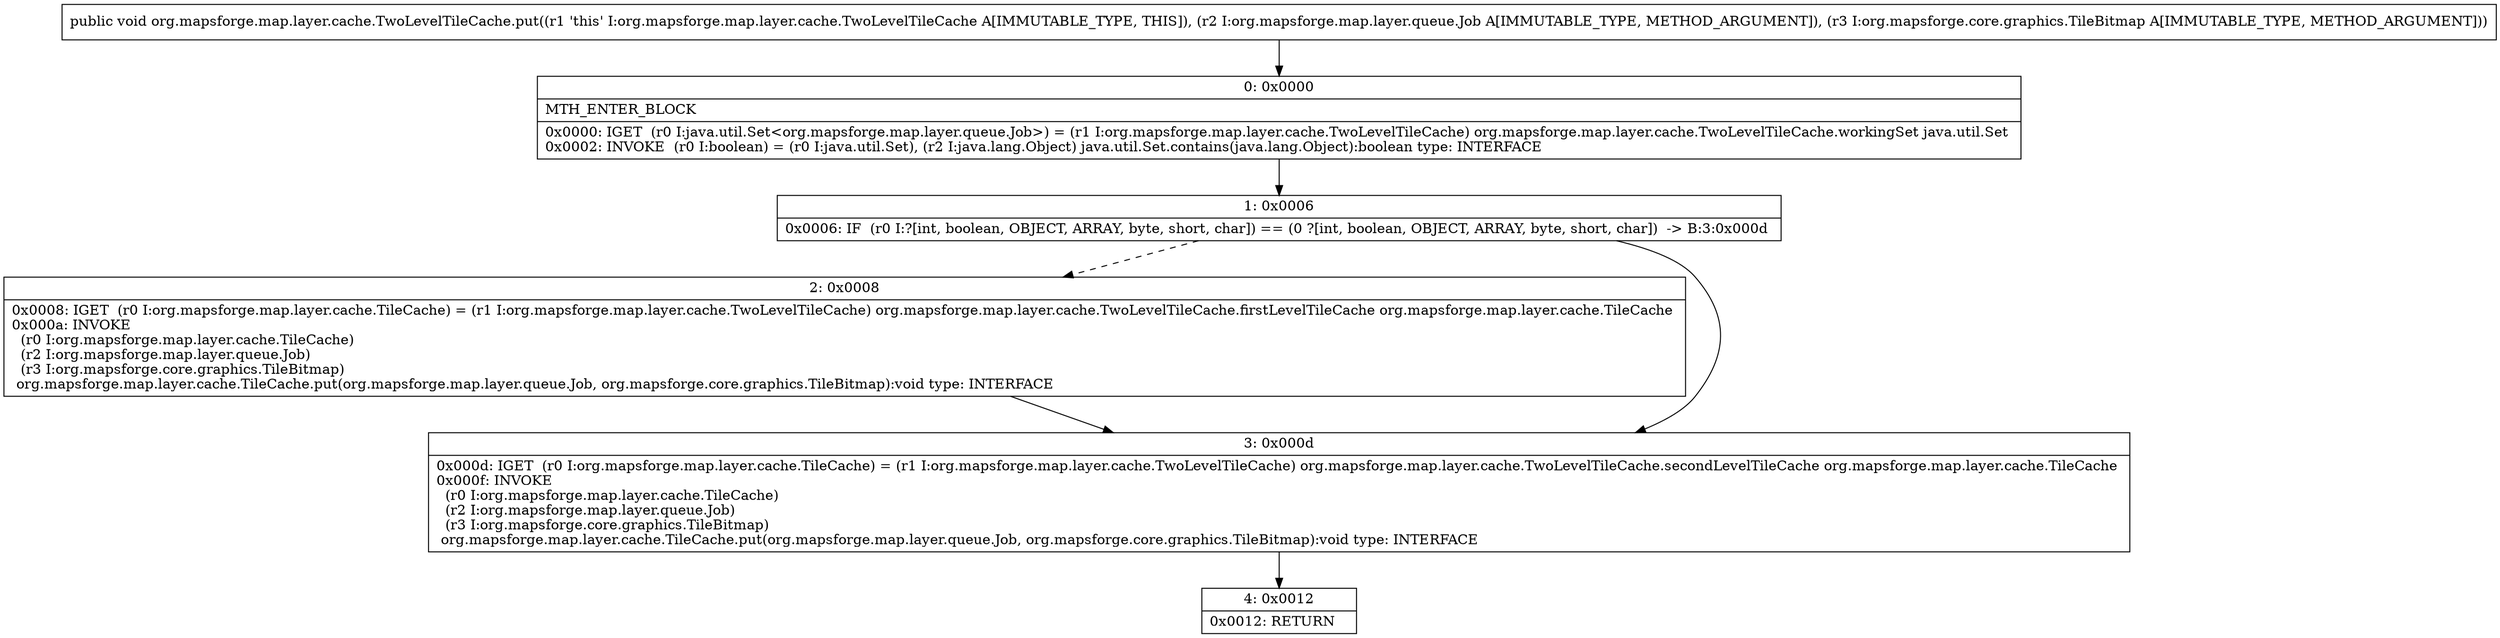 digraph "CFG fororg.mapsforge.map.layer.cache.TwoLevelTileCache.put(Lorg\/mapsforge\/map\/layer\/queue\/Job;Lorg\/mapsforge\/core\/graphics\/TileBitmap;)V" {
Node_0 [shape=record,label="{0\:\ 0x0000|MTH_ENTER_BLOCK\l|0x0000: IGET  (r0 I:java.util.Set\<org.mapsforge.map.layer.queue.Job\>) = (r1 I:org.mapsforge.map.layer.cache.TwoLevelTileCache) org.mapsforge.map.layer.cache.TwoLevelTileCache.workingSet java.util.Set \l0x0002: INVOKE  (r0 I:boolean) = (r0 I:java.util.Set), (r2 I:java.lang.Object) java.util.Set.contains(java.lang.Object):boolean type: INTERFACE \l}"];
Node_1 [shape=record,label="{1\:\ 0x0006|0x0006: IF  (r0 I:?[int, boolean, OBJECT, ARRAY, byte, short, char]) == (0 ?[int, boolean, OBJECT, ARRAY, byte, short, char])  \-\> B:3:0x000d \l}"];
Node_2 [shape=record,label="{2\:\ 0x0008|0x0008: IGET  (r0 I:org.mapsforge.map.layer.cache.TileCache) = (r1 I:org.mapsforge.map.layer.cache.TwoLevelTileCache) org.mapsforge.map.layer.cache.TwoLevelTileCache.firstLevelTileCache org.mapsforge.map.layer.cache.TileCache \l0x000a: INVOKE  \l  (r0 I:org.mapsforge.map.layer.cache.TileCache)\l  (r2 I:org.mapsforge.map.layer.queue.Job)\l  (r3 I:org.mapsforge.core.graphics.TileBitmap)\l org.mapsforge.map.layer.cache.TileCache.put(org.mapsforge.map.layer.queue.Job, org.mapsforge.core.graphics.TileBitmap):void type: INTERFACE \l}"];
Node_3 [shape=record,label="{3\:\ 0x000d|0x000d: IGET  (r0 I:org.mapsforge.map.layer.cache.TileCache) = (r1 I:org.mapsforge.map.layer.cache.TwoLevelTileCache) org.mapsforge.map.layer.cache.TwoLevelTileCache.secondLevelTileCache org.mapsforge.map.layer.cache.TileCache \l0x000f: INVOKE  \l  (r0 I:org.mapsforge.map.layer.cache.TileCache)\l  (r2 I:org.mapsforge.map.layer.queue.Job)\l  (r3 I:org.mapsforge.core.graphics.TileBitmap)\l org.mapsforge.map.layer.cache.TileCache.put(org.mapsforge.map.layer.queue.Job, org.mapsforge.core.graphics.TileBitmap):void type: INTERFACE \l}"];
Node_4 [shape=record,label="{4\:\ 0x0012|0x0012: RETURN   \l}"];
MethodNode[shape=record,label="{public void org.mapsforge.map.layer.cache.TwoLevelTileCache.put((r1 'this' I:org.mapsforge.map.layer.cache.TwoLevelTileCache A[IMMUTABLE_TYPE, THIS]), (r2 I:org.mapsforge.map.layer.queue.Job A[IMMUTABLE_TYPE, METHOD_ARGUMENT]), (r3 I:org.mapsforge.core.graphics.TileBitmap A[IMMUTABLE_TYPE, METHOD_ARGUMENT])) }"];
MethodNode -> Node_0;
Node_0 -> Node_1;
Node_1 -> Node_2[style=dashed];
Node_1 -> Node_3;
Node_2 -> Node_3;
Node_3 -> Node_4;
}

